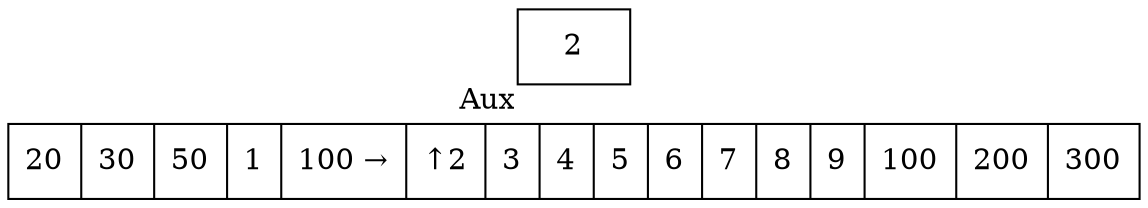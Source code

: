 digraph G{ node [shape = record ];
 rankdir=LR;X[label="{ 20|30|50|1|100|2|3|4|5|6|7|8|9|100|200|300}"]X[label="{ 20|30|50|1|100 → | ↑ 2|3|4|5|6|7|8|9|100|200|300}"]
2[label="{2}"xlabel="Aux"]
}
